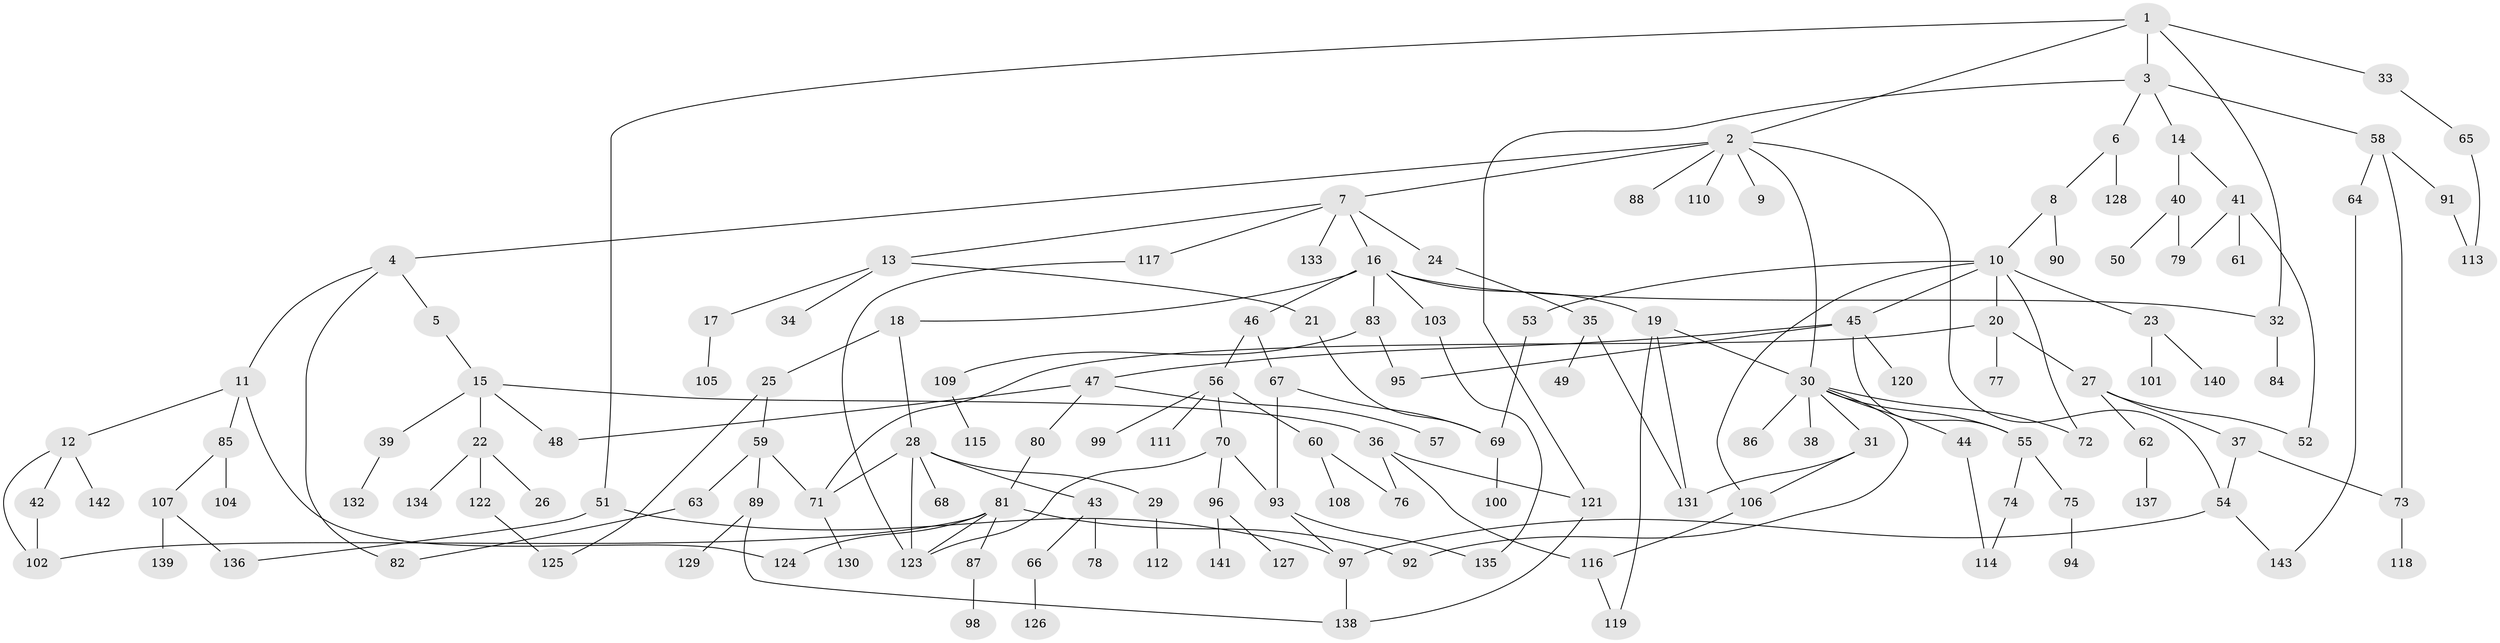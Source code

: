 // coarse degree distribution, {8: 0.020618556701030927, 7: 0.05154639175257732, 6: 0.05154639175257732, 2: 0.29896907216494845, 3: 0.17525773195876287, 4: 0.09278350515463918, 9: 0.010309278350515464, 1: 0.27835051546391754, 5: 0.020618556701030927}
// Generated by graph-tools (version 1.1) at 2025/23/03/03/25 07:23:34]
// undirected, 143 vertices, 182 edges
graph export_dot {
graph [start="1"]
  node [color=gray90,style=filled];
  1;
  2;
  3;
  4;
  5;
  6;
  7;
  8;
  9;
  10;
  11;
  12;
  13;
  14;
  15;
  16;
  17;
  18;
  19;
  20;
  21;
  22;
  23;
  24;
  25;
  26;
  27;
  28;
  29;
  30;
  31;
  32;
  33;
  34;
  35;
  36;
  37;
  38;
  39;
  40;
  41;
  42;
  43;
  44;
  45;
  46;
  47;
  48;
  49;
  50;
  51;
  52;
  53;
  54;
  55;
  56;
  57;
  58;
  59;
  60;
  61;
  62;
  63;
  64;
  65;
  66;
  67;
  68;
  69;
  70;
  71;
  72;
  73;
  74;
  75;
  76;
  77;
  78;
  79;
  80;
  81;
  82;
  83;
  84;
  85;
  86;
  87;
  88;
  89;
  90;
  91;
  92;
  93;
  94;
  95;
  96;
  97;
  98;
  99;
  100;
  101;
  102;
  103;
  104;
  105;
  106;
  107;
  108;
  109;
  110;
  111;
  112;
  113;
  114;
  115;
  116;
  117;
  118;
  119;
  120;
  121;
  122;
  123;
  124;
  125;
  126;
  127;
  128;
  129;
  130;
  131;
  132;
  133;
  134;
  135;
  136;
  137;
  138;
  139;
  140;
  141;
  142;
  143;
  1 -- 2;
  1 -- 3;
  1 -- 32;
  1 -- 33;
  1 -- 51;
  2 -- 4;
  2 -- 7;
  2 -- 9;
  2 -- 30;
  2 -- 88;
  2 -- 110;
  2 -- 54;
  3 -- 6;
  3 -- 14;
  3 -- 58;
  3 -- 121;
  4 -- 5;
  4 -- 11;
  4 -- 82;
  5 -- 15;
  6 -- 8;
  6 -- 128;
  7 -- 13;
  7 -- 16;
  7 -- 24;
  7 -- 117;
  7 -- 133;
  8 -- 10;
  8 -- 90;
  10 -- 20;
  10 -- 23;
  10 -- 45;
  10 -- 53;
  10 -- 106;
  10 -- 72;
  11 -- 12;
  11 -- 85;
  11 -- 124;
  12 -- 42;
  12 -- 142;
  12 -- 102;
  13 -- 17;
  13 -- 21;
  13 -- 34;
  14 -- 40;
  14 -- 41;
  15 -- 22;
  15 -- 36;
  15 -- 39;
  15 -- 48;
  16 -- 18;
  16 -- 19;
  16 -- 46;
  16 -- 83;
  16 -- 103;
  16 -- 32;
  17 -- 105;
  18 -- 25;
  18 -- 28;
  19 -- 119;
  19 -- 131;
  19 -- 30;
  20 -- 27;
  20 -- 77;
  20 -- 71;
  21 -- 69;
  22 -- 26;
  22 -- 122;
  22 -- 134;
  23 -- 101;
  23 -- 140;
  24 -- 35;
  25 -- 59;
  25 -- 125;
  27 -- 37;
  27 -- 52;
  27 -- 62;
  28 -- 29;
  28 -- 43;
  28 -- 68;
  28 -- 71;
  28 -- 123;
  29 -- 112;
  30 -- 31;
  30 -- 38;
  30 -- 44;
  30 -- 72;
  30 -- 86;
  30 -- 55;
  30 -- 92;
  31 -- 106;
  31 -- 131;
  32 -- 84;
  33 -- 65;
  35 -- 49;
  35 -- 131;
  36 -- 76;
  36 -- 116;
  36 -- 121;
  37 -- 54;
  37 -- 73;
  39 -- 132;
  40 -- 50;
  40 -- 79;
  41 -- 61;
  41 -- 52;
  41 -- 79;
  42 -- 102;
  43 -- 66;
  43 -- 78;
  44 -- 114;
  45 -- 47;
  45 -- 55;
  45 -- 120;
  45 -- 95;
  46 -- 56;
  46 -- 67;
  47 -- 48;
  47 -- 57;
  47 -- 80;
  51 -- 136;
  51 -- 97;
  53 -- 69;
  54 -- 143;
  54 -- 97;
  55 -- 74;
  55 -- 75;
  56 -- 60;
  56 -- 70;
  56 -- 99;
  56 -- 111;
  58 -- 64;
  58 -- 91;
  58 -- 73;
  59 -- 63;
  59 -- 71;
  59 -- 89;
  60 -- 108;
  60 -- 76;
  62 -- 137;
  63 -- 82;
  64 -- 143;
  65 -- 113;
  66 -- 126;
  67 -- 69;
  67 -- 93;
  69 -- 100;
  70 -- 93;
  70 -- 96;
  70 -- 123;
  71 -- 130;
  73 -- 118;
  74 -- 114;
  75 -- 94;
  80 -- 81;
  81 -- 87;
  81 -- 92;
  81 -- 102;
  81 -- 123;
  81 -- 124;
  83 -- 95;
  83 -- 109;
  85 -- 104;
  85 -- 107;
  87 -- 98;
  89 -- 129;
  89 -- 138;
  91 -- 113;
  93 -- 97;
  93 -- 135;
  96 -- 127;
  96 -- 141;
  97 -- 138;
  103 -- 135;
  106 -- 116;
  107 -- 139;
  107 -- 136;
  109 -- 115;
  116 -- 119;
  117 -- 123;
  121 -- 138;
  122 -- 125;
}
